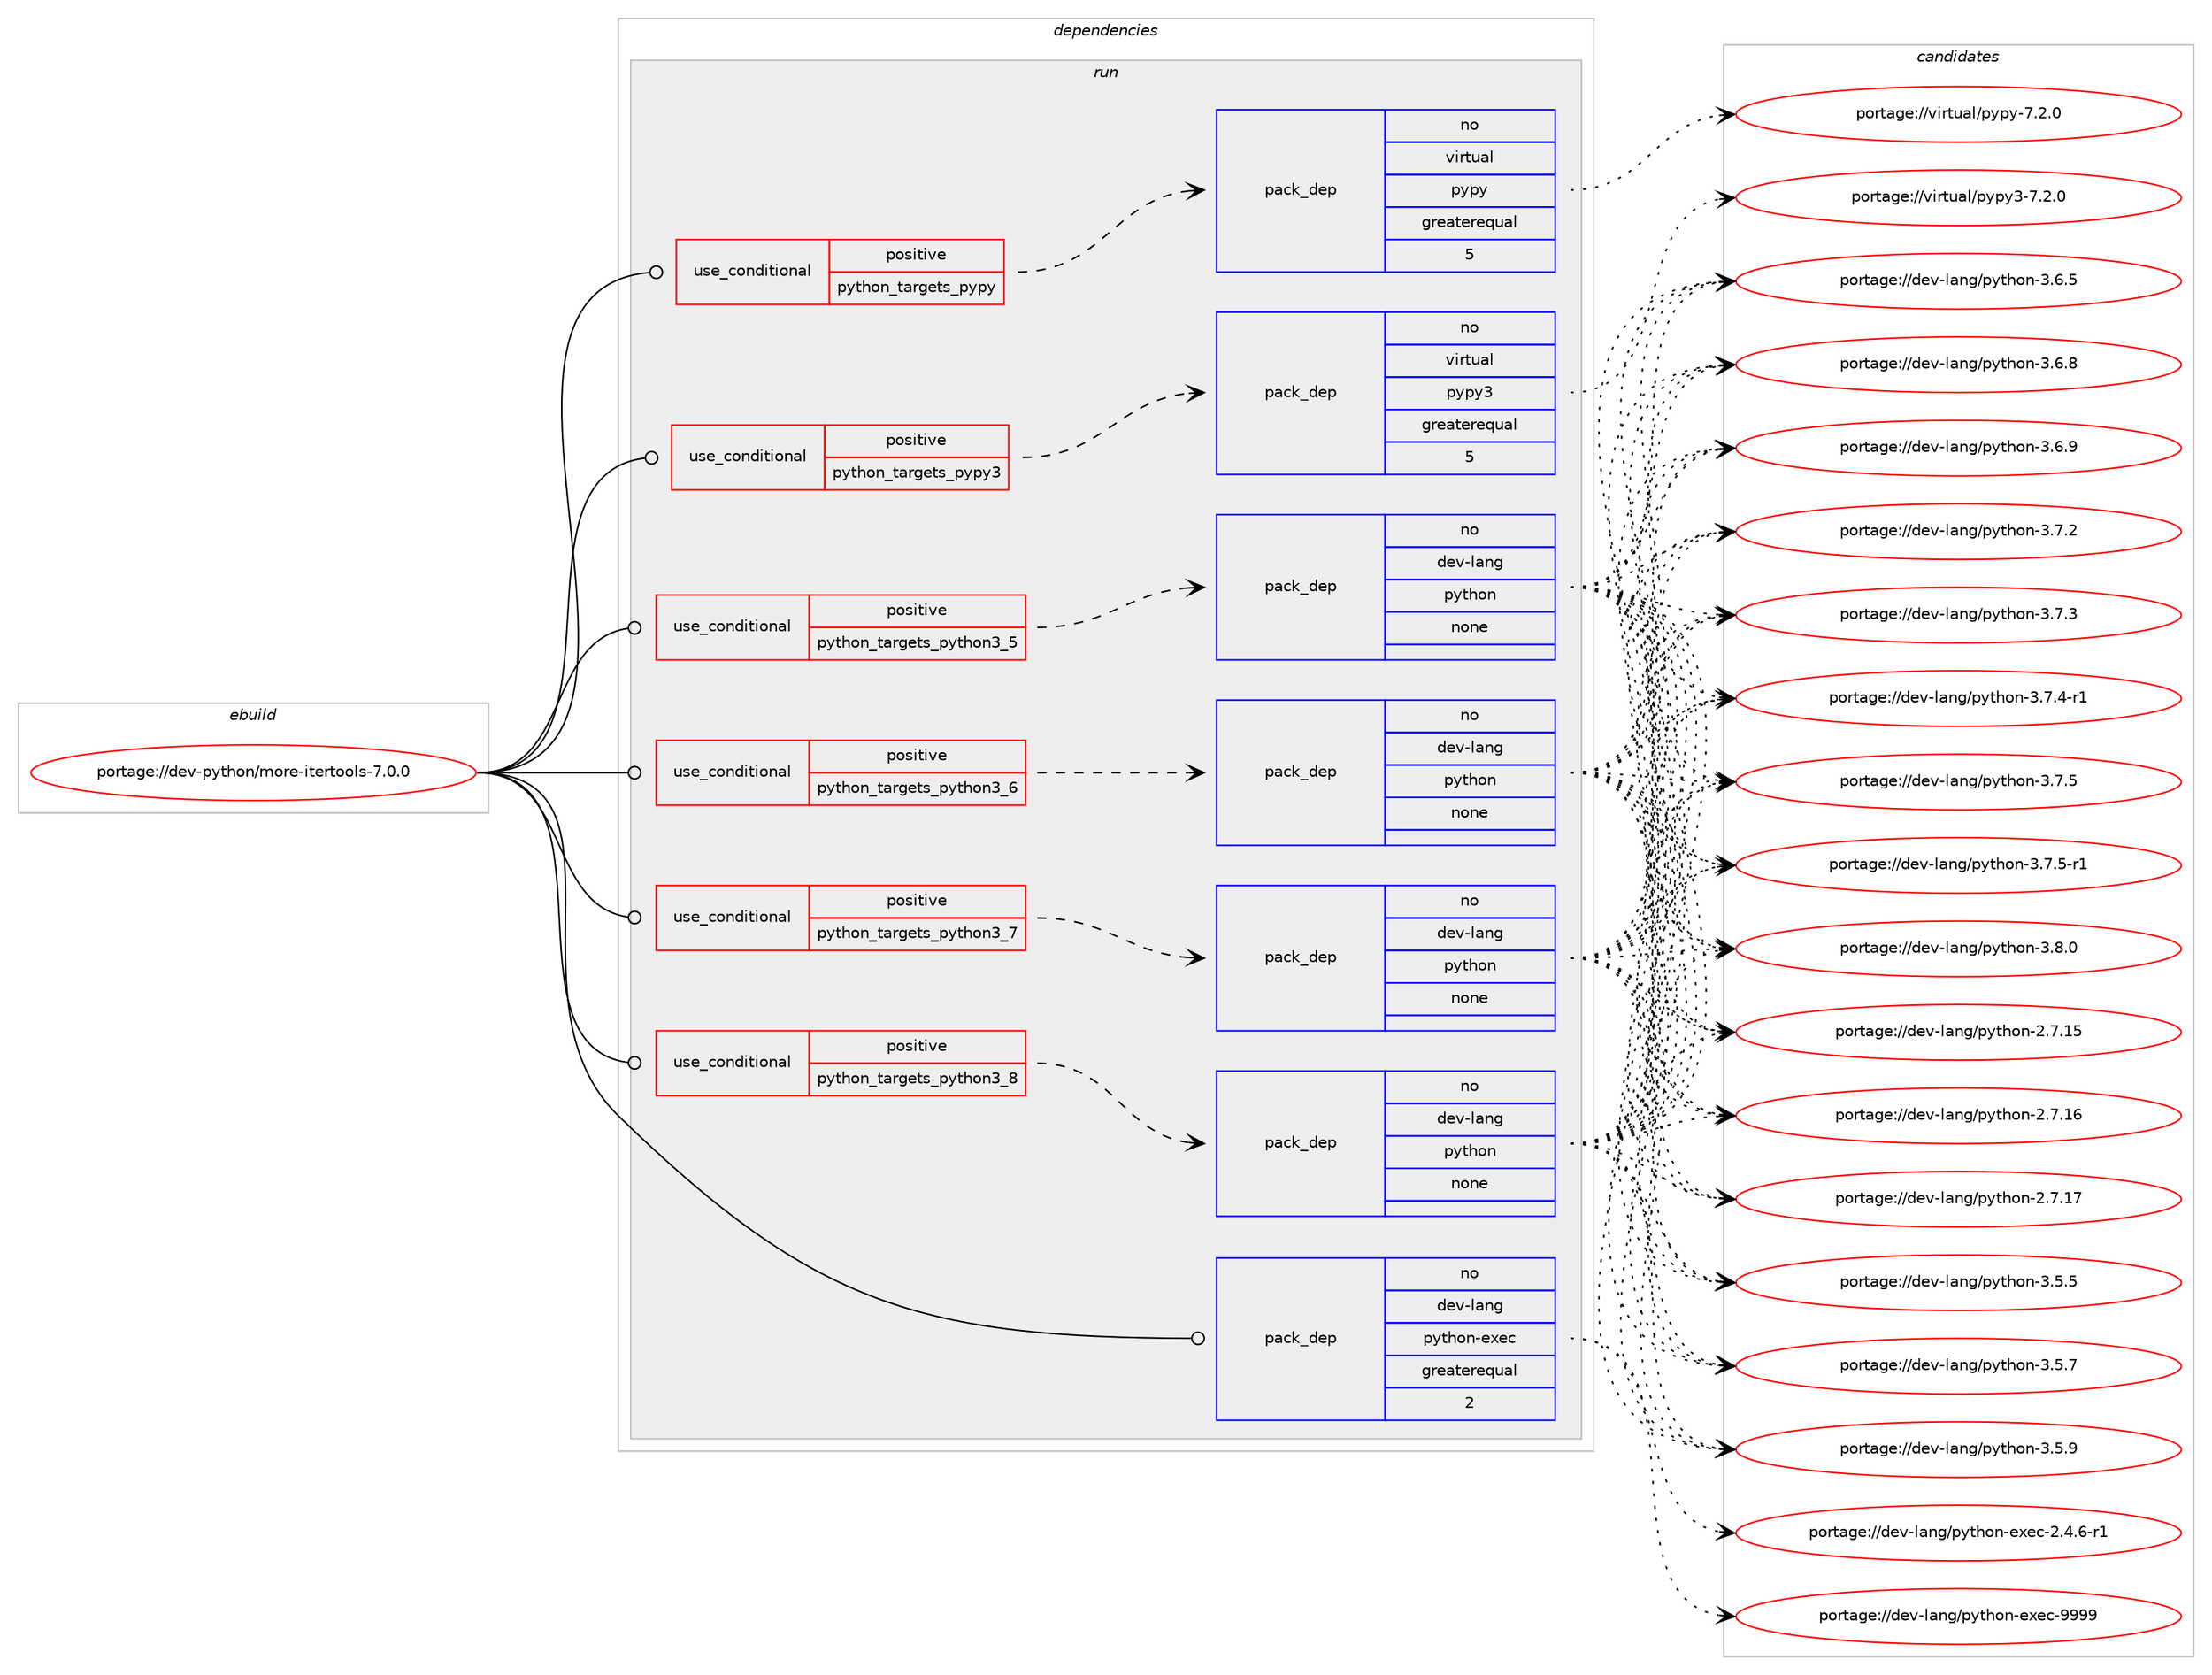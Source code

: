 digraph prolog {

# *************
# Graph options
# *************

newrank=true;
concentrate=true;
compound=true;
graph [rankdir=LR,fontname=Helvetica,fontsize=10,ranksep=1.5];#, ranksep=2.5, nodesep=0.2];
edge  [arrowhead=vee];
node  [fontname=Helvetica,fontsize=10];

# **********
# The ebuild
# **********

subgraph cluster_leftcol {
color=gray;
rank=same;
label=<<i>ebuild</i>>;
id [label="portage://dev-python/more-itertools-7.0.0", color=red, width=4, href="../dev-python/more-itertools-7.0.0.svg"];
}

# ****************
# The dependencies
# ****************

subgraph cluster_midcol {
color=gray;
label=<<i>dependencies</i>>;
subgraph cluster_compile {
fillcolor="#eeeeee";
style=filled;
label=<<i>compile</i>>;
}
subgraph cluster_compileandrun {
fillcolor="#eeeeee";
style=filled;
label=<<i>compile and run</i>>;
}
subgraph cluster_run {
fillcolor="#eeeeee";
style=filled;
label=<<i>run</i>>;
subgraph cond31914 {
dependency149857 [label=<<TABLE BORDER="0" CELLBORDER="1" CELLSPACING="0" CELLPADDING="4"><TR><TD ROWSPAN="3" CELLPADDING="10">use_conditional</TD></TR><TR><TD>positive</TD></TR><TR><TD>python_targets_pypy</TD></TR></TABLE>>, shape=none, color=red];
subgraph pack114617 {
dependency149858 [label=<<TABLE BORDER="0" CELLBORDER="1" CELLSPACING="0" CELLPADDING="4" WIDTH="220"><TR><TD ROWSPAN="6" CELLPADDING="30">pack_dep</TD></TR><TR><TD WIDTH="110">no</TD></TR><TR><TD>virtual</TD></TR><TR><TD>pypy</TD></TR><TR><TD>greaterequal</TD></TR><TR><TD>5</TD></TR></TABLE>>, shape=none, color=blue];
}
dependency149857:e -> dependency149858:w [weight=20,style="dashed",arrowhead="vee"];
}
id:e -> dependency149857:w [weight=20,style="solid",arrowhead="odot"];
subgraph cond31915 {
dependency149859 [label=<<TABLE BORDER="0" CELLBORDER="1" CELLSPACING="0" CELLPADDING="4"><TR><TD ROWSPAN="3" CELLPADDING="10">use_conditional</TD></TR><TR><TD>positive</TD></TR><TR><TD>python_targets_pypy3</TD></TR></TABLE>>, shape=none, color=red];
subgraph pack114618 {
dependency149860 [label=<<TABLE BORDER="0" CELLBORDER="1" CELLSPACING="0" CELLPADDING="4" WIDTH="220"><TR><TD ROWSPAN="6" CELLPADDING="30">pack_dep</TD></TR><TR><TD WIDTH="110">no</TD></TR><TR><TD>virtual</TD></TR><TR><TD>pypy3</TD></TR><TR><TD>greaterequal</TD></TR><TR><TD>5</TD></TR></TABLE>>, shape=none, color=blue];
}
dependency149859:e -> dependency149860:w [weight=20,style="dashed",arrowhead="vee"];
}
id:e -> dependency149859:w [weight=20,style="solid",arrowhead="odot"];
subgraph cond31916 {
dependency149861 [label=<<TABLE BORDER="0" CELLBORDER="1" CELLSPACING="0" CELLPADDING="4"><TR><TD ROWSPAN="3" CELLPADDING="10">use_conditional</TD></TR><TR><TD>positive</TD></TR><TR><TD>python_targets_python3_5</TD></TR></TABLE>>, shape=none, color=red];
subgraph pack114619 {
dependency149862 [label=<<TABLE BORDER="0" CELLBORDER="1" CELLSPACING="0" CELLPADDING="4" WIDTH="220"><TR><TD ROWSPAN="6" CELLPADDING="30">pack_dep</TD></TR><TR><TD WIDTH="110">no</TD></TR><TR><TD>dev-lang</TD></TR><TR><TD>python</TD></TR><TR><TD>none</TD></TR><TR><TD></TD></TR></TABLE>>, shape=none, color=blue];
}
dependency149861:e -> dependency149862:w [weight=20,style="dashed",arrowhead="vee"];
}
id:e -> dependency149861:w [weight=20,style="solid",arrowhead="odot"];
subgraph cond31917 {
dependency149863 [label=<<TABLE BORDER="0" CELLBORDER="1" CELLSPACING="0" CELLPADDING="4"><TR><TD ROWSPAN="3" CELLPADDING="10">use_conditional</TD></TR><TR><TD>positive</TD></TR><TR><TD>python_targets_python3_6</TD></TR></TABLE>>, shape=none, color=red];
subgraph pack114620 {
dependency149864 [label=<<TABLE BORDER="0" CELLBORDER="1" CELLSPACING="0" CELLPADDING="4" WIDTH="220"><TR><TD ROWSPAN="6" CELLPADDING="30">pack_dep</TD></TR><TR><TD WIDTH="110">no</TD></TR><TR><TD>dev-lang</TD></TR><TR><TD>python</TD></TR><TR><TD>none</TD></TR><TR><TD></TD></TR></TABLE>>, shape=none, color=blue];
}
dependency149863:e -> dependency149864:w [weight=20,style="dashed",arrowhead="vee"];
}
id:e -> dependency149863:w [weight=20,style="solid",arrowhead="odot"];
subgraph cond31918 {
dependency149865 [label=<<TABLE BORDER="0" CELLBORDER="1" CELLSPACING="0" CELLPADDING="4"><TR><TD ROWSPAN="3" CELLPADDING="10">use_conditional</TD></TR><TR><TD>positive</TD></TR><TR><TD>python_targets_python3_7</TD></TR></TABLE>>, shape=none, color=red];
subgraph pack114621 {
dependency149866 [label=<<TABLE BORDER="0" CELLBORDER="1" CELLSPACING="0" CELLPADDING="4" WIDTH="220"><TR><TD ROWSPAN="6" CELLPADDING="30">pack_dep</TD></TR><TR><TD WIDTH="110">no</TD></TR><TR><TD>dev-lang</TD></TR><TR><TD>python</TD></TR><TR><TD>none</TD></TR><TR><TD></TD></TR></TABLE>>, shape=none, color=blue];
}
dependency149865:e -> dependency149866:w [weight=20,style="dashed",arrowhead="vee"];
}
id:e -> dependency149865:w [weight=20,style="solid",arrowhead="odot"];
subgraph cond31919 {
dependency149867 [label=<<TABLE BORDER="0" CELLBORDER="1" CELLSPACING="0" CELLPADDING="4"><TR><TD ROWSPAN="3" CELLPADDING="10">use_conditional</TD></TR><TR><TD>positive</TD></TR><TR><TD>python_targets_python3_8</TD></TR></TABLE>>, shape=none, color=red];
subgraph pack114622 {
dependency149868 [label=<<TABLE BORDER="0" CELLBORDER="1" CELLSPACING="0" CELLPADDING="4" WIDTH="220"><TR><TD ROWSPAN="6" CELLPADDING="30">pack_dep</TD></TR><TR><TD WIDTH="110">no</TD></TR><TR><TD>dev-lang</TD></TR><TR><TD>python</TD></TR><TR><TD>none</TD></TR><TR><TD></TD></TR></TABLE>>, shape=none, color=blue];
}
dependency149867:e -> dependency149868:w [weight=20,style="dashed",arrowhead="vee"];
}
id:e -> dependency149867:w [weight=20,style="solid",arrowhead="odot"];
subgraph pack114623 {
dependency149869 [label=<<TABLE BORDER="0" CELLBORDER="1" CELLSPACING="0" CELLPADDING="4" WIDTH="220"><TR><TD ROWSPAN="6" CELLPADDING="30">pack_dep</TD></TR><TR><TD WIDTH="110">no</TD></TR><TR><TD>dev-lang</TD></TR><TR><TD>python-exec</TD></TR><TR><TD>greaterequal</TD></TR><TR><TD>2</TD></TR></TABLE>>, shape=none, color=blue];
}
id:e -> dependency149869:w [weight=20,style="solid",arrowhead="odot"];
}
}

# **************
# The candidates
# **************

subgraph cluster_choices {
rank=same;
color=gray;
label=<<i>candidates</i>>;

subgraph choice114617 {
color=black;
nodesep=1;
choiceportage1181051141161179710847112121112121455546504648 [label="portage://virtual/pypy-7.2.0", color=red, width=4,href="../virtual/pypy-7.2.0.svg"];
dependency149858:e -> choiceportage1181051141161179710847112121112121455546504648:w [style=dotted,weight="100"];
}
subgraph choice114618 {
color=black;
nodesep=1;
choiceportage118105114116117971084711212111212151455546504648 [label="portage://virtual/pypy3-7.2.0", color=red, width=4,href="../virtual/pypy3-7.2.0.svg"];
dependency149860:e -> choiceportage118105114116117971084711212111212151455546504648:w [style=dotted,weight="100"];
}
subgraph choice114619 {
color=black;
nodesep=1;
choiceportage10010111845108971101034711212111610411111045504655464953 [label="portage://dev-lang/python-2.7.15", color=red, width=4,href="../dev-lang/python-2.7.15.svg"];
choiceportage10010111845108971101034711212111610411111045504655464954 [label="portage://dev-lang/python-2.7.16", color=red, width=4,href="../dev-lang/python-2.7.16.svg"];
choiceportage10010111845108971101034711212111610411111045504655464955 [label="portage://dev-lang/python-2.7.17", color=red, width=4,href="../dev-lang/python-2.7.17.svg"];
choiceportage100101118451089711010347112121116104111110455146534653 [label="portage://dev-lang/python-3.5.5", color=red, width=4,href="../dev-lang/python-3.5.5.svg"];
choiceportage100101118451089711010347112121116104111110455146534655 [label="portage://dev-lang/python-3.5.7", color=red, width=4,href="../dev-lang/python-3.5.7.svg"];
choiceportage100101118451089711010347112121116104111110455146534657 [label="portage://dev-lang/python-3.5.9", color=red, width=4,href="../dev-lang/python-3.5.9.svg"];
choiceportage100101118451089711010347112121116104111110455146544653 [label="portage://dev-lang/python-3.6.5", color=red, width=4,href="../dev-lang/python-3.6.5.svg"];
choiceportage100101118451089711010347112121116104111110455146544656 [label="portage://dev-lang/python-3.6.8", color=red, width=4,href="../dev-lang/python-3.6.8.svg"];
choiceportage100101118451089711010347112121116104111110455146544657 [label="portage://dev-lang/python-3.6.9", color=red, width=4,href="../dev-lang/python-3.6.9.svg"];
choiceportage100101118451089711010347112121116104111110455146554650 [label="portage://dev-lang/python-3.7.2", color=red, width=4,href="../dev-lang/python-3.7.2.svg"];
choiceportage100101118451089711010347112121116104111110455146554651 [label="portage://dev-lang/python-3.7.3", color=red, width=4,href="../dev-lang/python-3.7.3.svg"];
choiceportage1001011184510897110103471121211161041111104551465546524511449 [label="portage://dev-lang/python-3.7.4-r1", color=red, width=4,href="../dev-lang/python-3.7.4-r1.svg"];
choiceportage100101118451089711010347112121116104111110455146554653 [label="portage://dev-lang/python-3.7.5", color=red, width=4,href="../dev-lang/python-3.7.5.svg"];
choiceportage1001011184510897110103471121211161041111104551465546534511449 [label="portage://dev-lang/python-3.7.5-r1", color=red, width=4,href="../dev-lang/python-3.7.5-r1.svg"];
choiceportage100101118451089711010347112121116104111110455146564648 [label="portage://dev-lang/python-3.8.0", color=red, width=4,href="../dev-lang/python-3.8.0.svg"];
dependency149862:e -> choiceportage10010111845108971101034711212111610411111045504655464953:w [style=dotted,weight="100"];
dependency149862:e -> choiceportage10010111845108971101034711212111610411111045504655464954:w [style=dotted,weight="100"];
dependency149862:e -> choiceportage10010111845108971101034711212111610411111045504655464955:w [style=dotted,weight="100"];
dependency149862:e -> choiceportage100101118451089711010347112121116104111110455146534653:w [style=dotted,weight="100"];
dependency149862:e -> choiceportage100101118451089711010347112121116104111110455146534655:w [style=dotted,weight="100"];
dependency149862:e -> choiceportage100101118451089711010347112121116104111110455146534657:w [style=dotted,weight="100"];
dependency149862:e -> choiceportage100101118451089711010347112121116104111110455146544653:w [style=dotted,weight="100"];
dependency149862:e -> choiceportage100101118451089711010347112121116104111110455146544656:w [style=dotted,weight="100"];
dependency149862:e -> choiceportage100101118451089711010347112121116104111110455146544657:w [style=dotted,weight="100"];
dependency149862:e -> choiceportage100101118451089711010347112121116104111110455146554650:w [style=dotted,weight="100"];
dependency149862:e -> choiceportage100101118451089711010347112121116104111110455146554651:w [style=dotted,weight="100"];
dependency149862:e -> choiceportage1001011184510897110103471121211161041111104551465546524511449:w [style=dotted,weight="100"];
dependency149862:e -> choiceportage100101118451089711010347112121116104111110455146554653:w [style=dotted,weight="100"];
dependency149862:e -> choiceportage1001011184510897110103471121211161041111104551465546534511449:w [style=dotted,weight="100"];
dependency149862:e -> choiceportage100101118451089711010347112121116104111110455146564648:w [style=dotted,weight="100"];
}
subgraph choice114620 {
color=black;
nodesep=1;
choiceportage10010111845108971101034711212111610411111045504655464953 [label="portage://dev-lang/python-2.7.15", color=red, width=4,href="../dev-lang/python-2.7.15.svg"];
choiceportage10010111845108971101034711212111610411111045504655464954 [label="portage://dev-lang/python-2.7.16", color=red, width=4,href="../dev-lang/python-2.7.16.svg"];
choiceportage10010111845108971101034711212111610411111045504655464955 [label="portage://dev-lang/python-2.7.17", color=red, width=4,href="../dev-lang/python-2.7.17.svg"];
choiceportage100101118451089711010347112121116104111110455146534653 [label="portage://dev-lang/python-3.5.5", color=red, width=4,href="../dev-lang/python-3.5.5.svg"];
choiceportage100101118451089711010347112121116104111110455146534655 [label="portage://dev-lang/python-3.5.7", color=red, width=4,href="../dev-lang/python-3.5.7.svg"];
choiceportage100101118451089711010347112121116104111110455146534657 [label="portage://dev-lang/python-3.5.9", color=red, width=4,href="../dev-lang/python-3.5.9.svg"];
choiceportage100101118451089711010347112121116104111110455146544653 [label="portage://dev-lang/python-3.6.5", color=red, width=4,href="../dev-lang/python-3.6.5.svg"];
choiceportage100101118451089711010347112121116104111110455146544656 [label="portage://dev-lang/python-3.6.8", color=red, width=4,href="../dev-lang/python-3.6.8.svg"];
choiceportage100101118451089711010347112121116104111110455146544657 [label="portage://dev-lang/python-3.6.9", color=red, width=4,href="../dev-lang/python-3.6.9.svg"];
choiceportage100101118451089711010347112121116104111110455146554650 [label="portage://dev-lang/python-3.7.2", color=red, width=4,href="../dev-lang/python-3.7.2.svg"];
choiceportage100101118451089711010347112121116104111110455146554651 [label="portage://dev-lang/python-3.7.3", color=red, width=4,href="../dev-lang/python-3.7.3.svg"];
choiceportage1001011184510897110103471121211161041111104551465546524511449 [label="portage://dev-lang/python-3.7.4-r1", color=red, width=4,href="../dev-lang/python-3.7.4-r1.svg"];
choiceportage100101118451089711010347112121116104111110455146554653 [label="portage://dev-lang/python-3.7.5", color=red, width=4,href="../dev-lang/python-3.7.5.svg"];
choiceportage1001011184510897110103471121211161041111104551465546534511449 [label="portage://dev-lang/python-3.7.5-r1", color=red, width=4,href="../dev-lang/python-3.7.5-r1.svg"];
choiceportage100101118451089711010347112121116104111110455146564648 [label="portage://dev-lang/python-3.8.0", color=red, width=4,href="../dev-lang/python-3.8.0.svg"];
dependency149864:e -> choiceportage10010111845108971101034711212111610411111045504655464953:w [style=dotted,weight="100"];
dependency149864:e -> choiceportage10010111845108971101034711212111610411111045504655464954:w [style=dotted,weight="100"];
dependency149864:e -> choiceportage10010111845108971101034711212111610411111045504655464955:w [style=dotted,weight="100"];
dependency149864:e -> choiceportage100101118451089711010347112121116104111110455146534653:w [style=dotted,weight="100"];
dependency149864:e -> choiceportage100101118451089711010347112121116104111110455146534655:w [style=dotted,weight="100"];
dependency149864:e -> choiceportage100101118451089711010347112121116104111110455146534657:w [style=dotted,weight="100"];
dependency149864:e -> choiceportage100101118451089711010347112121116104111110455146544653:w [style=dotted,weight="100"];
dependency149864:e -> choiceportage100101118451089711010347112121116104111110455146544656:w [style=dotted,weight="100"];
dependency149864:e -> choiceportage100101118451089711010347112121116104111110455146544657:w [style=dotted,weight="100"];
dependency149864:e -> choiceportage100101118451089711010347112121116104111110455146554650:w [style=dotted,weight="100"];
dependency149864:e -> choiceportage100101118451089711010347112121116104111110455146554651:w [style=dotted,weight="100"];
dependency149864:e -> choiceportage1001011184510897110103471121211161041111104551465546524511449:w [style=dotted,weight="100"];
dependency149864:e -> choiceportage100101118451089711010347112121116104111110455146554653:w [style=dotted,weight="100"];
dependency149864:e -> choiceportage1001011184510897110103471121211161041111104551465546534511449:w [style=dotted,weight="100"];
dependency149864:e -> choiceportage100101118451089711010347112121116104111110455146564648:w [style=dotted,weight="100"];
}
subgraph choice114621 {
color=black;
nodesep=1;
choiceportage10010111845108971101034711212111610411111045504655464953 [label="portage://dev-lang/python-2.7.15", color=red, width=4,href="../dev-lang/python-2.7.15.svg"];
choiceportage10010111845108971101034711212111610411111045504655464954 [label="portage://dev-lang/python-2.7.16", color=red, width=4,href="../dev-lang/python-2.7.16.svg"];
choiceportage10010111845108971101034711212111610411111045504655464955 [label="portage://dev-lang/python-2.7.17", color=red, width=4,href="../dev-lang/python-2.7.17.svg"];
choiceportage100101118451089711010347112121116104111110455146534653 [label="portage://dev-lang/python-3.5.5", color=red, width=4,href="../dev-lang/python-3.5.5.svg"];
choiceportage100101118451089711010347112121116104111110455146534655 [label="portage://dev-lang/python-3.5.7", color=red, width=4,href="../dev-lang/python-3.5.7.svg"];
choiceportage100101118451089711010347112121116104111110455146534657 [label="portage://dev-lang/python-3.5.9", color=red, width=4,href="../dev-lang/python-3.5.9.svg"];
choiceportage100101118451089711010347112121116104111110455146544653 [label="portage://dev-lang/python-3.6.5", color=red, width=4,href="../dev-lang/python-3.6.5.svg"];
choiceportage100101118451089711010347112121116104111110455146544656 [label="portage://dev-lang/python-3.6.8", color=red, width=4,href="../dev-lang/python-3.6.8.svg"];
choiceportage100101118451089711010347112121116104111110455146544657 [label="portage://dev-lang/python-3.6.9", color=red, width=4,href="../dev-lang/python-3.6.9.svg"];
choiceportage100101118451089711010347112121116104111110455146554650 [label="portage://dev-lang/python-3.7.2", color=red, width=4,href="../dev-lang/python-3.7.2.svg"];
choiceportage100101118451089711010347112121116104111110455146554651 [label="portage://dev-lang/python-3.7.3", color=red, width=4,href="../dev-lang/python-3.7.3.svg"];
choiceportage1001011184510897110103471121211161041111104551465546524511449 [label="portage://dev-lang/python-3.7.4-r1", color=red, width=4,href="../dev-lang/python-3.7.4-r1.svg"];
choiceportage100101118451089711010347112121116104111110455146554653 [label="portage://dev-lang/python-3.7.5", color=red, width=4,href="../dev-lang/python-3.7.5.svg"];
choiceportage1001011184510897110103471121211161041111104551465546534511449 [label="portage://dev-lang/python-3.7.5-r1", color=red, width=4,href="../dev-lang/python-3.7.5-r1.svg"];
choiceportage100101118451089711010347112121116104111110455146564648 [label="portage://dev-lang/python-3.8.0", color=red, width=4,href="../dev-lang/python-3.8.0.svg"];
dependency149866:e -> choiceportage10010111845108971101034711212111610411111045504655464953:w [style=dotted,weight="100"];
dependency149866:e -> choiceportage10010111845108971101034711212111610411111045504655464954:w [style=dotted,weight="100"];
dependency149866:e -> choiceportage10010111845108971101034711212111610411111045504655464955:w [style=dotted,weight="100"];
dependency149866:e -> choiceportage100101118451089711010347112121116104111110455146534653:w [style=dotted,weight="100"];
dependency149866:e -> choiceportage100101118451089711010347112121116104111110455146534655:w [style=dotted,weight="100"];
dependency149866:e -> choiceportage100101118451089711010347112121116104111110455146534657:w [style=dotted,weight="100"];
dependency149866:e -> choiceportage100101118451089711010347112121116104111110455146544653:w [style=dotted,weight="100"];
dependency149866:e -> choiceportage100101118451089711010347112121116104111110455146544656:w [style=dotted,weight="100"];
dependency149866:e -> choiceportage100101118451089711010347112121116104111110455146544657:w [style=dotted,weight="100"];
dependency149866:e -> choiceportage100101118451089711010347112121116104111110455146554650:w [style=dotted,weight="100"];
dependency149866:e -> choiceportage100101118451089711010347112121116104111110455146554651:w [style=dotted,weight="100"];
dependency149866:e -> choiceportage1001011184510897110103471121211161041111104551465546524511449:w [style=dotted,weight="100"];
dependency149866:e -> choiceportage100101118451089711010347112121116104111110455146554653:w [style=dotted,weight="100"];
dependency149866:e -> choiceportage1001011184510897110103471121211161041111104551465546534511449:w [style=dotted,weight="100"];
dependency149866:e -> choiceportage100101118451089711010347112121116104111110455146564648:w [style=dotted,weight="100"];
}
subgraph choice114622 {
color=black;
nodesep=1;
choiceportage10010111845108971101034711212111610411111045504655464953 [label="portage://dev-lang/python-2.7.15", color=red, width=4,href="../dev-lang/python-2.7.15.svg"];
choiceportage10010111845108971101034711212111610411111045504655464954 [label="portage://dev-lang/python-2.7.16", color=red, width=4,href="../dev-lang/python-2.7.16.svg"];
choiceportage10010111845108971101034711212111610411111045504655464955 [label="portage://dev-lang/python-2.7.17", color=red, width=4,href="../dev-lang/python-2.7.17.svg"];
choiceportage100101118451089711010347112121116104111110455146534653 [label="portage://dev-lang/python-3.5.5", color=red, width=4,href="../dev-lang/python-3.5.5.svg"];
choiceportage100101118451089711010347112121116104111110455146534655 [label="portage://dev-lang/python-3.5.7", color=red, width=4,href="../dev-lang/python-3.5.7.svg"];
choiceportage100101118451089711010347112121116104111110455146534657 [label="portage://dev-lang/python-3.5.9", color=red, width=4,href="../dev-lang/python-3.5.9.svg"];
choiceportage100101118451089711010347112121116104111110455146544653 [label="portage://dev-lang/python-3.6.5", color=red, width=4,href="../dev-lang/python-3.6.5.svg"];
choiceportage100101118451089711010347112121116104111110455146544656 [label="portage://dev-lang/python-3.6.8", color=red, width=4,href="../dev-lang/python-3.6.8.svg"];
choiceportage100101118451089711010347112121116104111110455146544657 [label="portage://dev-lang/python-3.6.9", color=red, width=4,href="../dev-lang/python-3.6.9.svg"];
choiceportage100101118451089711010347112121116104111110455146554650 [label="portage://dev-lang/python-3.7.2", color=red, width=4,href="../dev-lang/python-3.7.2.svg"];
choiceportage100101118451089711010347112121116104111110455146554651 [label="portage://dev-lang/python-3.7.3", color=red, width=4,href="../dev-lang/python-3.7.3.svg"];
choiceportage1001011184510897110103471121211161041111104551465546524511449 [label="portage://dev-lang/python-3.7.4-r1", color=red, width=4,href="../dev-lang/python-3.7.4-r1.svg"];
choiceportage100101118451089711010347112121116104111110455146554653 [label="portage://dev-lang/python-3.7.5", color=red, width=4,href="../dev-lang/python-3.7.5.svg"];
choiceportage1001011184510897110103471121211161041111104551465546534511449 [label="portage://dev-lang/python-3.7.5-r1", color=red, width=4,href="../dev-lang/python-3.7.5-r1.svg"];
choiceportage100101118451089711010347112121116104111110455146564648 [label="portage://dev-lang/python-3.8.0", color=red, width=4,href="../dev-lang/python-3.8.0.svg"];
dependency149868:e -> choiceportage10010111845108971101034711212111610411111045504655464953:w [style=dotted,weight="100"];
dependency149868:e -> choiceportage10010111845108971101034711212111610411111045504655464954:w [style=dotted,weight="100"];
dependency149868:e -> choiceportage10010111845108971101034711212111610411111045504655464955:w [style=dotted,weight="100"];
dependency149868:e -> choiceportage100101118451089711010347112121116104111110455146534653:w [style=dotted,weight="100"];
dependency149868:e -> choiceportage100101118451089711010347112121116104111110455146534655:w [style=dotted,weight="100"];
dependency149868:e -> choiceportage100101118451089711010347112121116104111110455146534657:w [style=dotted,weight="100"];
dependency149868:e -> choiceportage100101118451089711010347112121116104111110455146544653:w [style=dotted,weight="100"];
dependency149868:e -> choiceportage100101118451089711010347112121116104111110455146544656:w [style=dotted,weight="100"];
dependency149868:e -> choiceportage100101118451089711010347112121116104111110455146544657:w [style=dotted,weight="100"];
dependency149868:e -> choiceportage100101118451089711010347112121116104111110455146554650:w [style=dotted,weight="100"];
dependency149868:e -> choiceportage100101118451089711010347112121116104111110455146554651:w [style=dotted,weight="100"];
dependency149868:e -> choiceportage1001011184510897110103471121211161041111104551465546524511449:w [style=dotted,weight="100"];
dependency149868:e -> choiceportage100101118451089711010347112121116104111110455146554653:w [style=dotted,weight="100"];
dependency149868:e -> choiceportage1001011184510897110103471121211161041111104551465546534511449:w [style=dotted,weight="100"];
dependency149868:e -> choiceportage100101118451089711010347112121116104111110455146564648:w [style=dotted,weight="100"];
}
subgraph choice114623 {
color=black;
nodesep=1;
choiceportage10010111845108971101034711212111610411111045101120101994550465246544511449 [label="portage://dev-lang/python-exec-2.4.6-r1", color=red, width=4,href="../dev-lang/python-exec-2.4.6-r1.svg"];
choiceportage10010111845108971101034711212111610411111045101120101994557575757 [label="portage://dev-lang/python-exec-9999", color=red, width=4,href="../dev-lang/python-exec-9999.svg"];
dependency149869:e -> choiceportage10010111845108971101034711212111610411111045101120101994550465246544511449:w [style=dotted,weight="100"];
dependency149869:e -> choiceportage10010111845108971101034711212111610411111045101120101994557575757:w [style=dotted,weight="100"];
}
}

}
